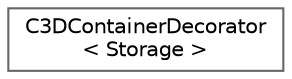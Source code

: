 digraph "Graphical Class Hierarchy"
{
 // LATEX_PDF_SIZE
  bgcolor="transparent";
  edge [fontname=Helvetica,fontsize=10,labelfontname=Helvetica,labelfontsize=10];
  node [fontname=Helvetica,fontsize=10,shape=box,height=0.2,width=0.4];
  rankdir="LR";
  Node0 [id="Node000000",label="C3DContainerDecorator\l\< Storage \>",height=0.2,width=0.4,color="grey40", fillcolor="white", style="filled",URL="$classC3DContainerDecorator.html",tooltip="Decorate a matrix type (Storage) with 3 dimensions."];
}
